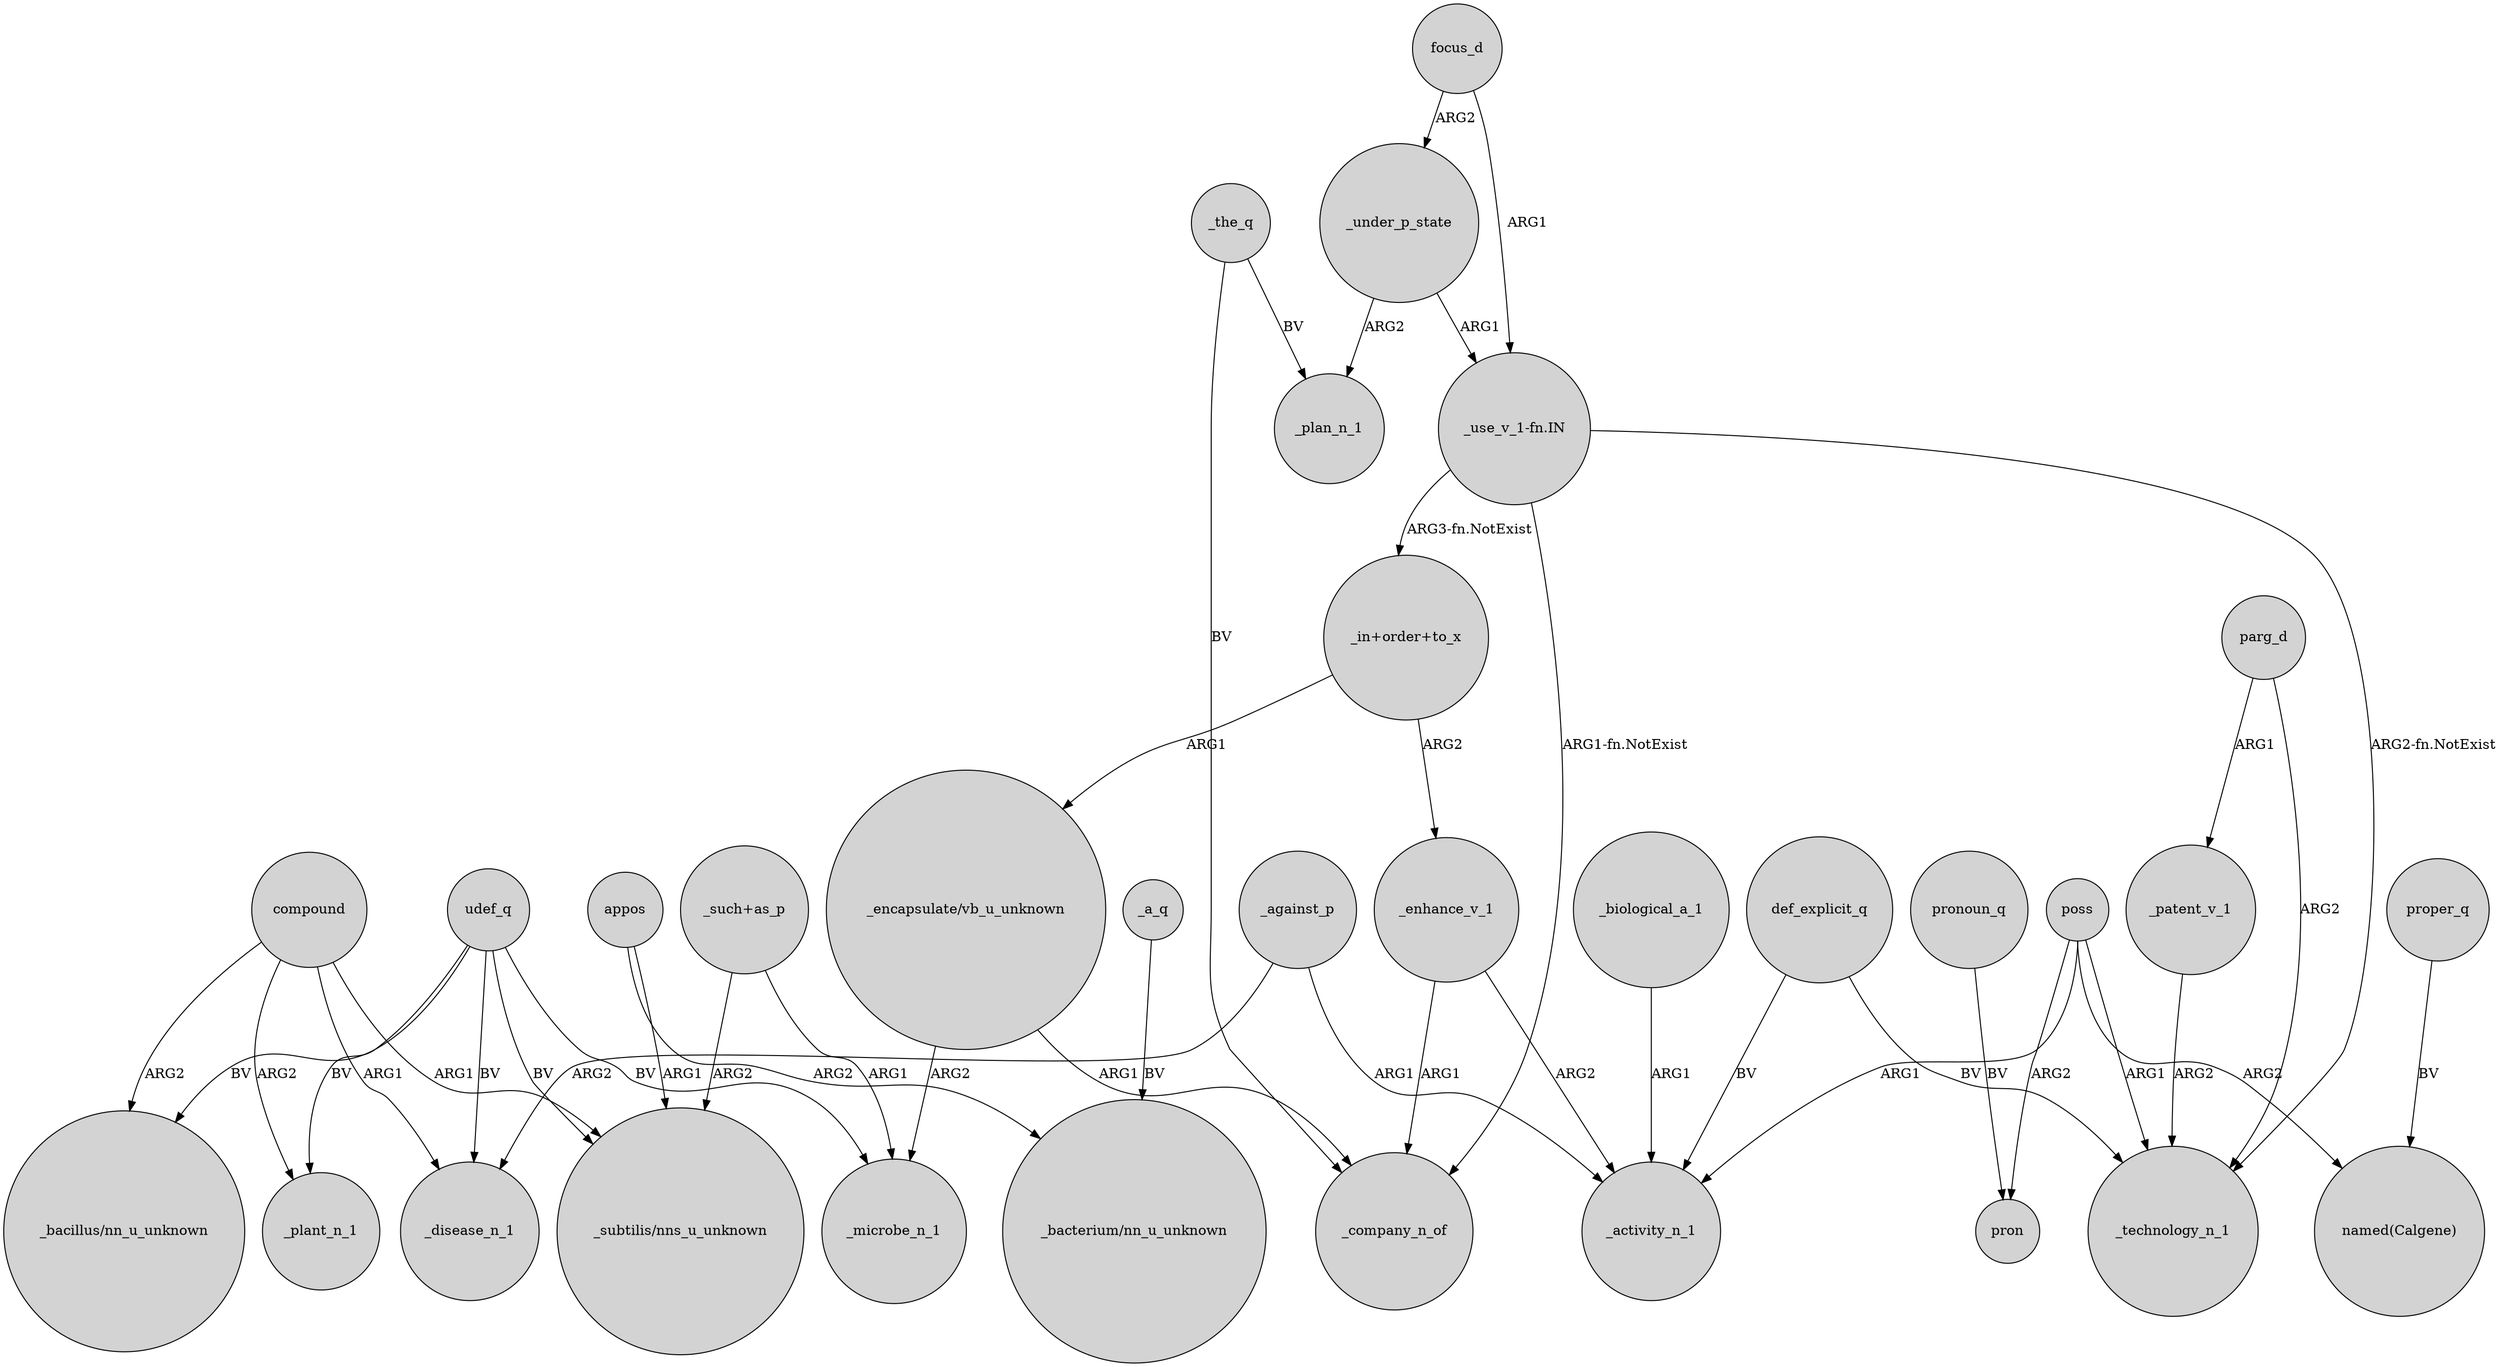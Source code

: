 digraph {
	node [shape=circle style=filled]
	poss -> _technology_n_1 [label=ARG1]
	_a_q -> "_bacterium/nn_u_unknown" [label=BV]
	compound -> "_bacillus/nn_u_unknown" [label=ARG2]
	proper_q -> "named(Calgene)" [label=BV]
	parg_d -> _patent_v_1 [label=ARG1]
	_patent_v_1 -> _technology_n_1 [label=ARG2]
	_under_p_state -> _plan_n_1 [label=ARG2]
	poss -> pron [label=ARG2]
	udef_q -> "_bacillus/nn_u_unknown" [label=BV]
	"_use_v_1-fn.IN" -> "_in+order+to_x" [label="ARG3-fn.NotExist"]
	_biological_a_1 -> _activity_n_1 [label=ARG1]
	"_encapsulate/vb_u_unknown" -> _microbe_n_1 [label=ARG2]
	def_explicit_q -> _activity_n_1 [label=BV]
	appos -> "_subtilis/nns_u_unknown" [label=ARG1]
	_the_q -> _plan_n_1 [label=BV]
	parg_d -> _technology_n_1 [label=ARG2]
	"_use_v_1-fn.IN" -> _technology_n_1 [label="ARG2-fn.NotExist"]
	udef_q -> _microbe_n_1 [label=BV]
	"_encapsulate/vb_u_unknown" -> _company_n_of [label=ARG1]
	_enhance_v_1 -> _activity_n_1 [label=ARG2]
	_the_q -> _company_n_of [label=BV]
	"_such+as_p" -> _microbe_n_1 [label=ARG1]
	pronoun_q -> pron [label=BV]
	"_use_v_1-fn.IN" -> _company_n_of [label="ARG1-fn.NotExist"]
	udef_q -> "_subtilis/nns_u_unknown" [label=BV]
	poss -> "named(Calgene)" [label=ARG2]
	poss -> _activity_n_1 [label=ARG1]
	appos -> "_bacterium/nn_u_unknown" [label=ARG2]
	focus_d -> "_use_v_1-fn.IN" [label=ARG1]
	compound -> _disease_n_1 [label=ARG1]
	_under_p_state -> "_use_v_1-fn.IN" [label=ARG1]
	compound -> _plant_n_1 [label=ARG2]
	"_in+order+to_x" -> "_encapsulate/vb_u_unknown" [label=ARG1]
	_enhance_v_1 -> _company_n_of [label=ARG1]
	udef_q -> _plant_n_1 [label=BV]
	_against_p -> _activity_n_1 [label=ARG1]
	"_such+as_p" -> "_subtilis/nns_u_unknown" [label=ARG2]
	def_explicit_q -> _technology_n_1 [label=BV]
	"_in+order+to_x" -> _enhance_v_1 [label=ARG2]
	_against_p -> _disease_n_1 [label=ARG2]
	compound -> "_subtilis/nns_u_unknown" [label=ARG1]
	focus_d -> _under_p_state [label=ARG2]
	udef_q -> _disease_n_1 [label=BV]
}
